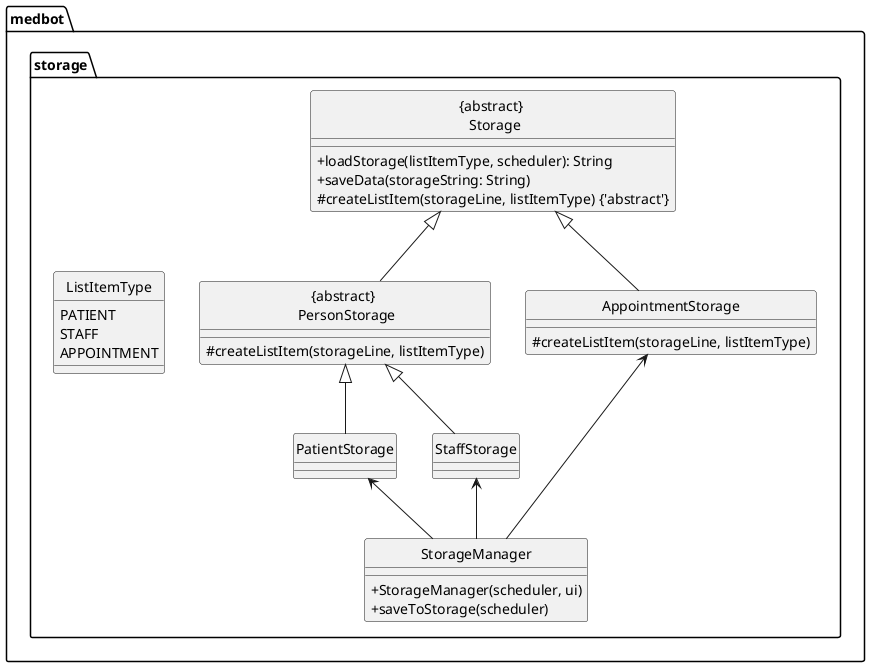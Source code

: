 @startuml
hide circle
skinparam classAttributeIconSize 0

package medbot.storage {

class StorageManager {
+ StorageManager(scheduler, ui)
+ saveToStorage(scheduler)
}


class "{abstract} \n Storage"{
+ loadStorage(listItemType, scheduler): String
+ saveData(storageString: String)
# createListItem(storageLine, listItemType) {'abstract'}
}

together {
class AppointmentStorage {
# createListItem(storageLine, listItemType)
}

class "{abstract} \n PersonStorage"{
# createListItem(storageLine, listItemType)
}

class PatientStorage
class StaffStorage


PatientStorage <-- StorageManager
StaffStorage <-- StorageManager
AppointmentStorage <-- StorageManager

"{abstract} \n Storage" <|-- AppointmentStorage
"{abstract} \n Storage" <|-- "{abstract} \n PersonStorage"
"{abstract} \n PersonStorage" <|-- PatientStorage
"{abstract} \n PersonStorage" <|-- StaffStorage


enum ListItemType {
PATIENT
STAFF
APPOINTMENT
}

@enduml